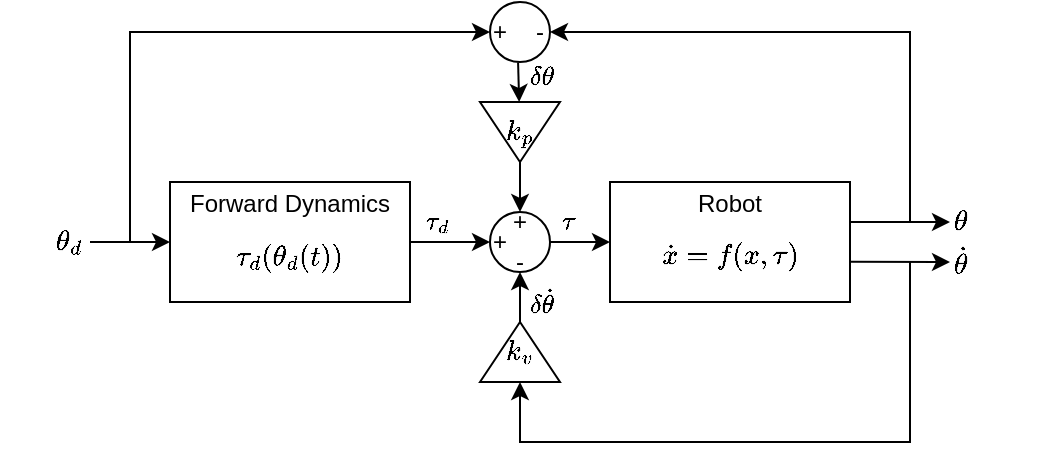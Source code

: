 <mxfile version="17.4.0" type="device"><diagram name="Page-1" id="52a04d89-c75d-2922-d76d-85b35f80e030"><mxGraphModel dx="675" dy="429" grid="1" gridSize="10" guides="1" tooltips="1" connect="1" arrows="1" fold="1" page="1" pageScale="1" pageWidth="1100" pageHeight="850" background="none" math="1" shadow="0"><root><mxCell id="0"/><mxCell id="1" parent="0"/><mxCell id="z7a1bQrFSPEU-jIXIOdS-1" value="&lt;div&gt;Forward Dynamics&lt;/div&gt;&lt;div&gt;$$\tau_d(\theta_d(t))$$&lt;/div&gt;" style="rounded=0;whiteSpace=wrap;html=1;" vertex="1" parent="1"><mxGeometry x="80" y="230" width="120" height="60" as="geometry"/></mxCell><mxCell id="z7a1bQrFSPEU-jIXIOdS-2" value="" style="endArrow=classic;html=1;rounded=0;entryX=0;entryY=0.5;entryDx=0;entryDy=0;" edge="1" parent="1" target="z7a1bQrFSPEU-jIXIOdS-1"><mxGeometry width="50" height="50" relative="1" as="geometry"><mxPoint x="40" y="260" as="sourcePoint"/><mxPoint x="150" y="350" as="targetPoint"/></mxGeometry></mxCell><mxCell id="z7a1bQrFSPEU-jIXIOdS-3" value="" style="endArrow=classic;html=1;rounded=0;exitX=1;exitY=0.5;exitDx=0;exitDy=0;entryX=0;entryY=0.5;entryDx=0;entryDy=0;" edge="1" parent="1" source="z7a1bQrFSPEU-jIXIOdS-1" target="z7a1bQrFSPEU-jIXIOdS-5"><mxGeometry width="50" height="50" relative="1" as="geometry"><mxPoint x="520" y="400" as="sourcePoint"/><mxPoint x="240" y="260" as="targetPoint"/></mxGeometry></mxCell><mxCell id="z7a1bQrFSPEU-jIXIOdS-7" value="&lt;div&gt;$$\tau_d$$&lt;/div&gt;" style="edgeLabel;html=1;align=center;verticalAlign=middle;resizable=0;points=[];labelBackgroundColor=none;" vertex="1" connectable="0" parent="z7a1bQrFSPEU-jIXIOdS-3"><mxGeometry x="-0.37" y="-1" relative="1" as="geometry"><mxPoint y="-11" as="offset"/></mxGeometry></mxCell><mxCell id="z7a1bQrFSPEU-jIXIOdS-4" value="&lt;div&gt;Robot&lt;/div&gt;&lt;div&gt;$$\dot{x} = f(x, \tau)$$&lt;/div&gt;" style="rounded=0;whiteSpace=wrap;html=1;" vertex="1" parent="1"><mxGeometry x="300" y="230" width="120" height="60" as="geometry"/></mxCell><mxCell id="z7a1bQrFSPEU-jIXIOdS-8" value="" style="endArrow=classic;html=1;rounded=0;exitX=1;exitY=0.5;exitDx=0;exitDy=0;entryX=0;entryY=0.5;entryDx=0;entryDy=0;" edge="1" parent="1" source="z7a1bQrFSPEU-jIXIOdS-5" target="z7a1bQrFSPEU-jIXIOdS-4"><mxGeometry width="50" height="50" relative="1" as="geometry"><mxPoint x="280" y="280" as="sourcePoint"/><mxPoint x="330" y="230" as="targetPoint"/></mxGeometry></mxCell><mxCell id="z7a1bQrFSPEU-jIXIOdS-9" value="&lt;div&gt;$$\tau$$&lt;/div&gt;" style="edgeLabel;html=1;align=center;verticalAlign=middle;resizable=0;points=[];labelBackgroundColor=none;" vertex="1" connectable="0" parent="z7a1bQrFSPEU-jIXIOdS-8"><mxGeometry x="-0.427" relative="1" as="geometry"><mxPoint y="-10" as="offset"/></mxGeometry></mxCell><mxCell id="z7a1bQrFSPEU-jIXIOdS-13" value="" style="group" vertex="1" connectable="0" parent="1"><mxGeometry x="240" y="245" width="30" height="30" as="geometry"/></mxCell><mxCell id="z7a1bQrFSPEU-jIXIOdS-5" value="" style="ellipse;whiteSpace=wrap;html=1;aspect=fixed;" vertex="1" parent="z7a1bQrFSPEU-jIXIOdS-13"><mxGeometry width="30" height="30" as="geometry"/></mxCell><mxCell id="z7a1bQrFSPEU-jIXIOdS-10" value="+" style="text;html=1;strokeColor=none;fillColor=none;align=center;verticalAlign=middle;whiteSpace=wrap;rounded=0;labelBackgroundColor=none;" vertex="1" parent="z7a1bQrFSPEU-jIXIOdS-13"><mxGeometry y="10" width="10" height="10" as="geometry"/></mxCell><mxCell id="z7a1bQrFSPEU-jIXIOdS-11" value="&lt;div&gt;-&lt;/div&gt;" style="text;html=1;strokeColor=none;fillColor=none;align=center;verticalAlign=middle;whiteSpace=wrap;rounded=0;labelBackgroundColor=none;" vertex="1" parent="z7a1bQrFSPEU-jIXIOdS-13"><mxGeometry x="10" y="20" width="10" height="10" as="geometry"/></mxCell><mxCell id="z7a1bQrFSPEU-jIXIOdS-12" value="+" style="text;html=1;strokeColor=none;fillColor=none;align=center;verticalAlign=middle;whiteSpace=wrap;rounded=0;labelBackgroundColor=none;" vertex="1" parent="z7a1bQrFSPEU-jIXIOdS-13"><mxGeometry x="10" width="10" height="10" as="geometry"/></mxCell><mxCell id="z7a1bQrFSPEU-jIXIOdS-14" value="" style="endArrow=classic;html=1;rounded=0;exitX=1;exitY=0.333;exitDx=0;exitDy=0;exitPerimeter=0;" edge="1" parent="1" source="z7a1bQrFSPEU-jIXIOdS-4"><mxGeometry width="50" height="50" relative="1" as="geometry"><mxPoint x="290" y="250" as="sourcePoint"/><mxPoint x="470" y="250" as="targetPoint"/><Array as="points"/></mxGeometry></mxCell><mxCell id="z7a1bQrFSPEU-jIXIOdS-15" value="" style="endArrow=classic;html=1;rounded=0;exitX=1.004;exitY=0.664;exitDx=0;exitDy=0;exitPerimeter=0;" edge="1" parent="1" source="z7a1bQrFSPEU-jIXIOdS-4"><mxGeometry width="50" height="50" relative="1" as="geometry"><mxPoint x="430" y="255" as="sourcePoint"/><mxPoint x="470" y="270" as="targetPoint"/></mxGeometry></mxCell><mxCell id="z7a1bQrFSPEU-jIXIOdS-16" value="" style="endArrow=classic;html=1;rounded=0;entryX=1;entryY=0.5;entryDx=0;entryDy=0;" edge="1" parent="1" target="z7a1bQrFSPEU-jIXIOdS-26"><mxGeometry width="50" height="50" relative="1" as="geometry"><mxPoint x="450" y="250" as="sourcePoint"/><mxPoint x="290" y="170" as="targetPoint"/><Array as="points"><mxPoint x="450" y="160"/><mxPoint x="450" y="155"/></Array></mxGeometry></mxCell><mxCell id="z7a1bQrFSPEU-jIXIOdS-31" value="" style="group" vertex="1" connectable="0" parent="1"><mxGeometry x="240" y="140" width="30" height="30" as="geometry"/></mxCell><mxCell id="z7a1bQrFSPEU-jIXIOdS-26" value="" style="ellipse;whiteSpace=wrap;html=1;aspect=fixed;" vertex="1" parent="z7a1bQrFSPEU-jIXIOdS-31"><mxGeometry width="30" height="30" as="geometry"/></mxCell><mxCell id="z7a1bQrFSPEU-jIXIOdS-27" value="+" style="text;html=1;strokeColor=none;fillColor=none;align=center;verticalAlign=middle;whiteSpace=wrap;rounded=0;labelBackgroundColor=none;" vertex="1" parent="z7a1bQrFSPEU-jIXIOdS-31"><mxGeometry y="10" width="10" height="10" as="geometry"/></mxCell><mxCell id="z7a1bQrFSPEU-jIXIOdS-29" value="&lt;div&gt;-&lt;/div&gt;" style="text;html=1;strokeColor=none;fillColor=none;align=center;verticalAlign=middle;whiteSpace=wrap;rounded=0;labelBackgroundColor=none;" vertex="1" parent="z7a1bQrFSPEU-jIXIOdS-31"><mxGeometry x="20" y="10" width="10" height="10" as="geometry"/></mxCell><mxCell id="z7a1bQrFSPEU-jIXIOdS-32" value="&lt;div&gt;$$k_p$$&lt;/div&gt;" style="triangle;whiteSpace=wrap;html=1;labelBackgroundColor=none;direction=south;" vertex="1" parent="1"><mxGeometry x="235" y="190" width="40" height="30" as="geometry"/></mxCell><mxCell id="z7a1bQrFSPEU-jIXIOdS-34" value="" style="endArrow=classic;html=1;rounded=0;exitX=0.468;exitY=1.007;exitDx=0;exitDy=0;exitPerimeter=0;" edge="1" parent="1" source="z7a1bQrFSPEU-jIXIOdS-26" target="z7a1bQrFSPEU-jIXIOdS-32"><mxGeometry width="50" height="50" relative="1" as="geometry"><mxPoint x="390" y="240" as="sourcePoint"/><mxPoint x="440" y="190" as="targetPoint"/></mxGeometry></mxCell><mxCell id="z7a1bQrFSPEU-jIXIOdS-35" value="$$\delta\theta$$" style="edgeLabel;html=1;align=center;verticalAlign=middle;resizable=0;points=[];labelBackgroundColor=none;" vertex="1" connectable="0" parent="z7a1bQrFSPEU-jIXIOdS-34"><mxGeometry x="-0.238" y="1" relative="1" as="geometry"><mxPoint x="10" as="offset"/></mxGeometry></mxCell><mxCell id="z7a1bQrFSPEU-jIXIOdS-40" value="" style="endArrow=classic;html=1;rounded=0;exitX=1;exitY=0.5;exitDx=0;exitDy=0;entryX=0.5;entryY=0;entryDx=0;entryDy=0;" edge="1" parent="1" source="z7a1bQrFSPEU-jIXIOdS-32" target="z7a1bQrFSPEU-jIXIOdS-12"><mxGeometry width="50" height="50" relative="1" as="geometry"><mxPoint x="250" y="260" as="sourcePoint"/><mxPoint x="300" y="210" as="targetPoint"/></mxGeometry></mxCell><mxCell id="z7a1bQrFSPEU-jIXIOdS-41" value="&lt;div&gt;$$\theta_d$$&lt;/div&gt;" style="text;html=1;strokeColor=none;fillColor=none;align=center;verticalAlign=middle;whiteSpace=wrap;rounded=0;labelBackgroundColor=none;" vertex="1" parent="1"><mxGeometry x="20" y="250" width="20" height="20" as="geometry"/></mxCell><mxCell id="z7a1bQrFSPEU-jIXIOdS-42" value="" style="endArrow=classic;html=1;rounded=0;entryX=0;entryY=0.5;entryDx=0;entryDy=0;" edge="1" parent="1" target="z7a1bQrFSPEU-jIXIOdS-27"><mxGeometry width="50" height="50" relative="1" as="geometry"><mxPoint x="60" y="260" as="sourcePoint"/><mxPoint x="200" y="160" as="targetPoint"/><Array as="points"><mxPoint x="60" y="155"/></Array></mxGeometry></mxCell><mxCell id="z7a1bQrFSPEU-jIXIOdS-43" value="&lt;div&gt;$$k_v$$&lt;/div&gt;" style="triangle;whiteSpace=wrap;html=1;labelBackgroundColor=none;direction=north;" vertex="1" parent="1"><mxGeometry x="235" y="300" width="40" height="30" as="geometry"/></mxCell><mxCell id="z7a1bQrFSPEU-jIXIOdS-44" value="" style="endArrow=classic;html=1;rounded=0;exitX=1;exitY=0.5;exitDx=0;exitDy=0;entryX=0.5;entryY=1;entryDx=0;entryDy=0;" edge="1" parent="1" source="z7a1bQrFSPEU-jIXIOdS-43" target="z7a1bQrFSPEU-jIXIOdS-11"><mxGeometry width="50" height="50" relative="1" as="geometry"><mxPoint x="250" y="260" as="sourcePoint"/><mxPoint x="280" y="290" as="targetPoint"/></mxGeometry></mxCell><mxCell id="z7a1bQrFSPEU-jIXIOdS-59" value="&lt;div&gt;$$\delta\dot\theta$$&lt;/div&gt;" style="edgeLabel;html=1;align=center;verticalAlign=middle;resizable=0;points=[];labelBackgroundColor=none;" vertex="1" connectable="0" parent="z7a1bQrFSPEU-jIXIOdS-44"><mxGeometry x="-0.36" relative="1" as="geometry"><mxPoint x="10" y="-2" as="offset"/></mxGeometry></mxCell><mxCell id="z7a1bQrFSPEU-jIXIOdS-56" value="" style="endArrow=classic;html=1;rounded=0;entryX=0;entryY=0.5;entryDx=0;entryDy=0;" edge="1" parent="1" target="z7a1bQrFSPEU-jIXIOdS-43"><mxGeometry width="50" height="50" relative="1" as="geometry"><mxPoint x="450" y="270" as="sourcePoint"/><mxPoint x="230.0" y="290" as="targetPoint"/><Array as="points"><mxPoint x="450" y="360"/><mxPoint x="255" y="360"/></Array></mxGeometry></mxCell><mxCell id="z7a1bQrFSPEU-jIXIOdS-57" value="$$\theta$$" style="text;html=1;strokeColor=none;fillColor=none;align=center;verticalAlign=middle;whiteSpace=wrap;rounded=0;labelBackgroundColor=none;" vertex="1" parent="1"><mxGeometry x="470" y="240" width="10" height="20" as="geometry"/></mxCell><mxCell id="z7a1bQrFSPEU-jIXIOdS-58" value="$$\dot\theta$$" style="text;html=1;strokeColor=none;fillColor=none;align=center;verticalAlign=middle;whiteSpace=wrap;rounded=0;labelBackgroundColor=none;" vertex="1" parent="1"><mxGeometry x="470" y="260" width="10" height="20" as="geometry"/></mxCell></root></mxGraphModel></diagram></mxfile>